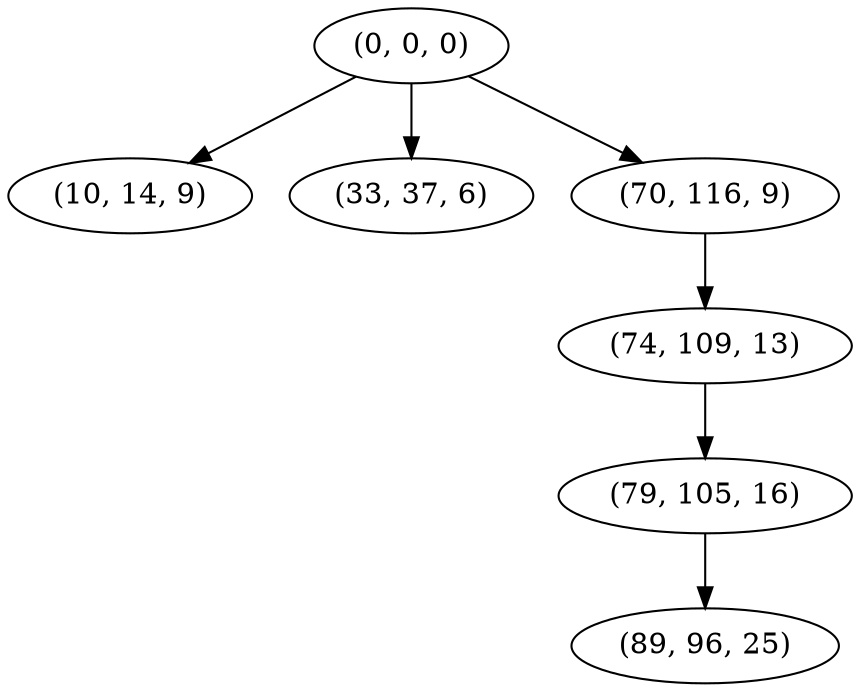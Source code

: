 digraph tree {
    "(0, 0, 0)";
    "(10, 14, 9)";
    "(33, 37, 6)";
    "(70, 116, 9)";
    "(74, 109, 13)";
    "(79, 105, 16)";
    "(89, 96, 25)";
    "(0, 0, 0)" -> "(10, 14, 9)";
    "(0, 0, 0)" -> "(33, 37, 6)";
    "(0, 0, 0)" -> "(70, 116, 9)";
    "(70, 116, 9)" -> "(74, 109, 13)";
    "(74, 109, 13)" -> "(79, 105, 16)";
    "(79, 105, 16)" -> "(89, 96, 25)";
}
